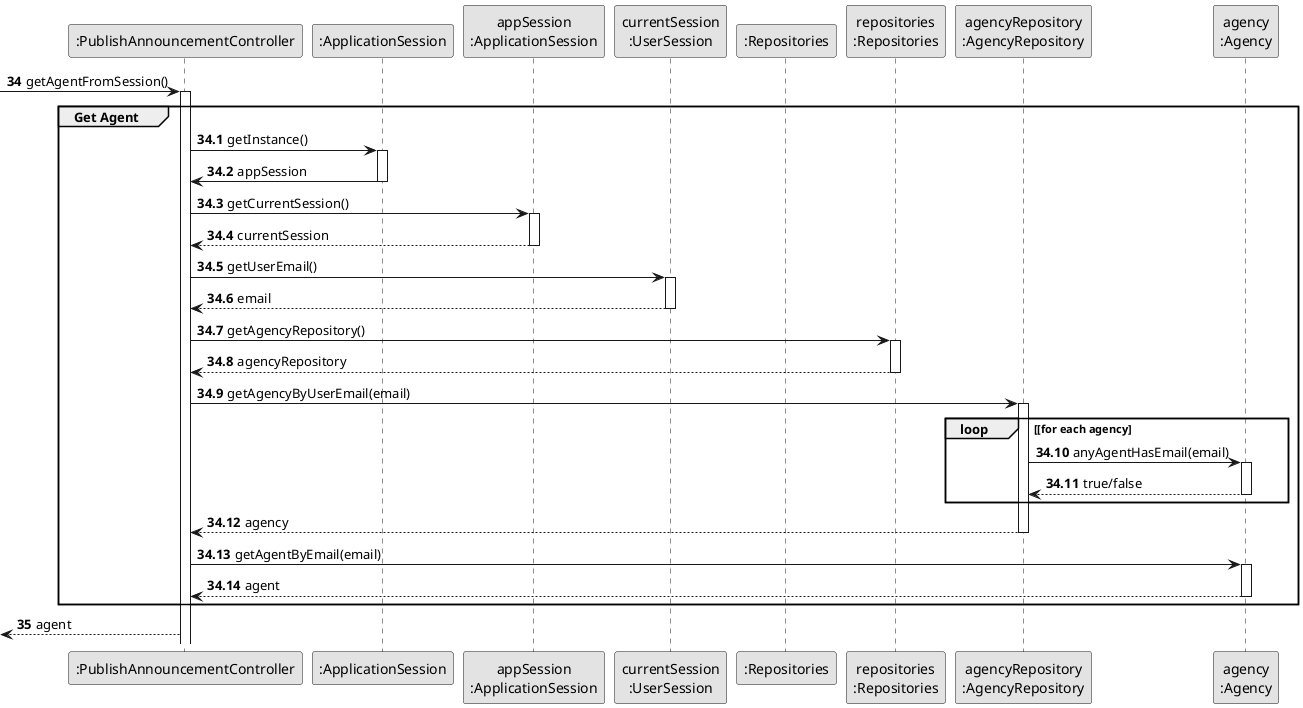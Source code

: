@startuml
skinparam monochrome true
skinparam packageStyle rectangle
skinparam shadowing false\



participant ":PublishAnnouncementController" as CTRL
participant ":ApplicationSession" as _APP
participant "appSession\n:ApplicationSession" as APP
participant "currentSession\n:UserSession" as SESSION
participant ":Repositories" as RepositorySingleton
participant "repositories\n:Repositories" as PLAT
participant "agencyRepository\n:AgencyRepository" as AgencyRepository
participant "agency\n:Agency" as AGENCY


autonumber 34

             -> CTRL : getAgentFromSession()
             activate CTRL

autonumber 34.1

    group Get Agent

             CTRL -> _APP: getInstance()
             activate _APP
             _APP -> CTRL: appSession
             deactivate _APP


             CTRL -> APP: getCurrentSession()
             activate APP

                 APP --> CTRL: currentSession
             deactivate APP

             CTRL -> SESSION: getUserEmail()
             activate SESSION

                 SESSION --> CTRL: email
             deactivate SESSION


             CTRL -> PLAT: getAgencyRepository()
             activate PLAT

                 PLAT --> CTRL: agencyRepository
             deactivate PLAT


             CTRL -> AgencyRepository: getAgencyByUserEmail(email)
             activate AgencyRepository

                 loop [for each agency
                     AgencyRepository -> AGENCY : anyAgentHasEmail(email)
                     activate AGENCY

                          AGENCY --> AgencyRepository : true/false
                     deactivate AGENCY
                 end
                 AgencyRepository --> CTRL : agency
             deactivate AgencyRepository

             CTRL -> AGENCY: getAgentByEmail(email)
             activate AGENCY

                 AGENCY --> CTRL : agent
             deactivate AGENCY




    end

autonumber 35

    <-- CTRL : agent

@enduml